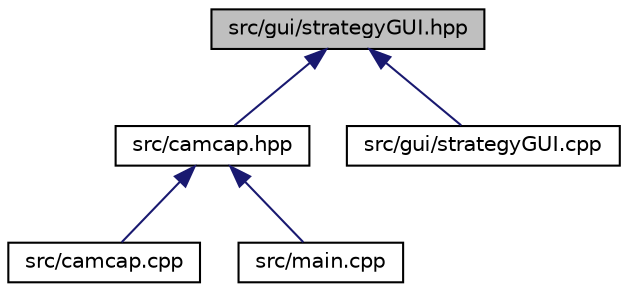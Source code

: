 digraph "src/gui/strategyGUI.hpp"
{
 // INTERACTIVE_SVG=YES
  edge [fontname="Helvetica",fontsize="10",labelfontname="Helvetica",labelfontsize="10"];
  node [fontname="Helvetica",fontsize="10",shape=record];
  Node18 [label="src/gui/strategyGUI.hpp",height=0.2,width=0.4,color="black", fillcolor="grey75", style="filled", fontcolor="black"];
  Node18 -> Node19 [dir="back",color="midnightblue",fontsize="10",style="solid"];
  Node19 [label="src/camcap.hpp",height=0.2,width=0.4,color="black", fillcolor="white", style="filled",URL="$camcap_8hpp.html"];
  Node19 -> Node20 [dir="back",color="midnightblue",fontsize="10",style="solid"];
  Node20 [label="src/camcap.cpp",height=0.2,width=0.4,color="black", fillcolor="white", style="filled",URL="$camcap_8cpp.html"];
  Node19 -> Node21 [dir="back",color="midnightblue",fontsize="10",style="solid"];
  Node21 [label="src/main.cpp",height=0.2,width=0.4,color="black", fillcolor="white", style="filled",URL="$main_8cpp.html"];
  Node18 -> Node22 [dir="back",color="midnightblue",fontsize="10",style="solid"];
  Node22 [label="src/gui/strategyGUI.cpp",height=0.2,width=0.4,color="black", fillcolor="white", style="filled",URL="$strategy_g_u_i_8cpp.html"];
}
